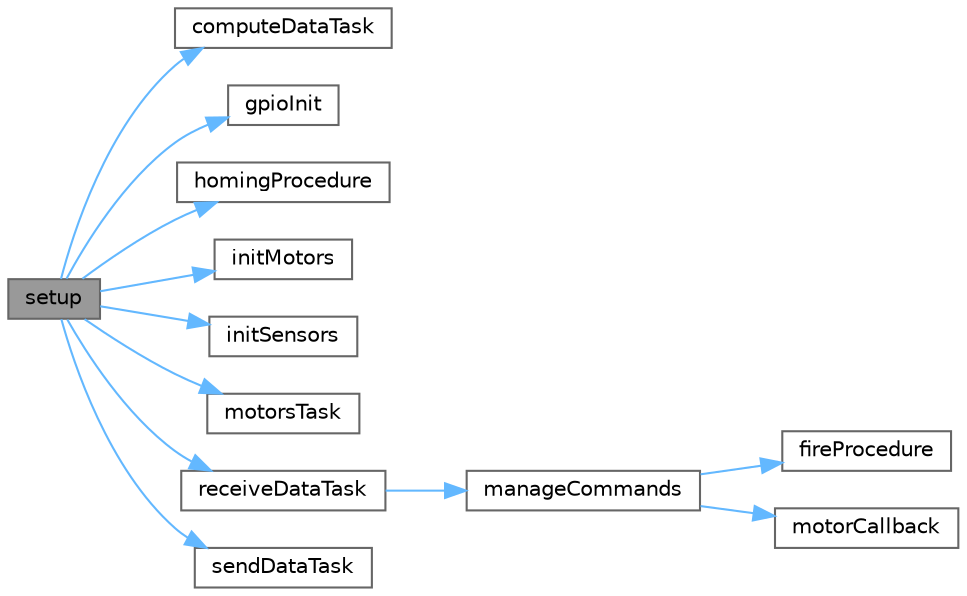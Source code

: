 digraph "setup"
{
 // LATEX_PDF_SIZE
  bgcolor="transparent";
  edge [fontname=Helvetica,fontsize=10,labelfontname=Helvetica,labelfontsize=10];
  node [fontname=Helvetica,fontsize=10,shape=box,height=0.2,width=0.4];
  rankdir="LR";
  Node1 [id="Node000001",label="setup",height=0.2,width=0.4,color="gray40", fillcolor="grey60", style="filled", fontcolor="black",tooltip=" "];
  Node1 -> Node2 [id="edge1_Node000001_Node000002",color="steelblue1",style="solid",tooltip=" "];
  Node2 [id="Node000002",label="computeDataTask",height=0.2,width=0.4,color="grey40", fillcolor="white", style="filled",URL="$dual__core__data_8ino.html#a82b7e1d397ea58a461796d0a6d0069a0",tooltip=" "];
  Node1 -> Node3 [id="edge2_Node000001_Node000003",color="steelblue1",style="solid",tooltip=" "];
  Node3 [id="Node000003",label="gpioInit",height=0.2,width=0.4,color="grey40", fillcolor="white", style="filled",URL="$gpio__aux_8cpp.html#a119f536e628cb7ead78d377b4766dceb",tooltip=" "];
  Node1 -> Node4 [id="edge3_Node000001_Node000004",color="steelblue1",style="solid",tooltip=" "];
  Node4 [id="Node000004",label="homingProcedure",height=0.2,width=0.4,color="grey40", fillcolor="white", style="filled",URL="$motor__drivers_8cpp.html#a5623cab1f2dcc4909e2228fe97aa1c8a",tooltip=" "];
  Node1 -> Node5 [id="edge4_Node000001_Node000005",color="steelblue1",style="solid",tooltip=" "];
  Node5 [id="Node000005",label="initMotors",height=0.2,width=0.4,color="grey40", fillcolor="white", style="filled",URL="$motor__drivers_8cpp.html#a984b662dbcf5b55b90fc02e2f866a206",tooltip=" "];
  Node1 -> Node6 [id="edge5_Node000001_Node000006",color="steelblue1",style="solid",tooltip=" "];
  Node6 [id="Node000006",label="initSensors",height=0.2,width=0.4,color="grey40", fillcolor="white", style="filled",URL="$gpio__aux_8cpp.html#a223f4d2c33370aa8108c10626cd0bb8e",tooltip=" "];
  Node1 -> Node7 [id="edge6_Node000001_Node000007",color="steelblue1",style="solid",tooltip=" "];
  Node7 [id="Node000007",label="motorsTask",height=0.2,width=0.4,color="grey40", fillcolor="white", style="filled",URL="$dual__core__data_8ino.html#a5c685ca3a18424cd95eb566c743077cc",tooltip=" "];
  Node1 -> Node8 [id="edge7_Node000001_Node000008",color="steelblue1",style="solid",tooltip=" "];
  Node8 [id="Node000008",label="receiveDataTask",height=0.2,width=0.4,color="grey40", fillcolor="white", style="filled",URL="$dual__core__data_8ino.html#ae9864e3bccc1f718655bd788c6d37768",tooltip=" "];
  Node8 -> Node9 [id="edge8_Node000008_Node000009",color="steelblue1",style="solid",tooltip=" "];
  Node9 [id="Node000009",label="manageCommands",height=0.2,width=0.4,color="grey40", fillcolor="white", style="filled",URL="$dual__core__data_8ino.html#ac6febc6875783e44ac97119b7a94414c",tooltip=" "];
  Node9 -> Node10 [id="edge9_Node000009_Node000010",color="steelblue1",style="solid",tooltip=" "];
  Node10 [id="Node000010",label="fireProcedure",height=0.2,width=0.4,color="grey40", fillcolor="white", style="filled",URL="$motor__drivers_8cpp.html#a383d7d89a4cffbb19f8f2491b9860b95",tooltip=" "];
  Node9 -> Node11 [id="edge10_Node000009_Node000011",color="steelblue1",style="solid",tooltip=" "];
  Node11 [id="Node000011",label="motorCallback",height=0.2,width=0.4,color="grey40", fillcolor="white", style="filled",URL="$motor__drivers_8cpp.html#a95e6e6fa32293f3c861a705e26b5443a",tooltip=" "];
  Node1 -> Node12 [id="edge11_Node000001_Node000012",color="steelblue1",style="solid",tooltip=" "];
  Node12 [id="Node000012",label="sendDataTask",height=0.2,width=0.4,color="grey40", fillcolor="white", style="filled",URL="$dual__core__data_8ino.html#ac20300b4af8ceecc44f35e310d97f00b",tooltip=" "];
}
